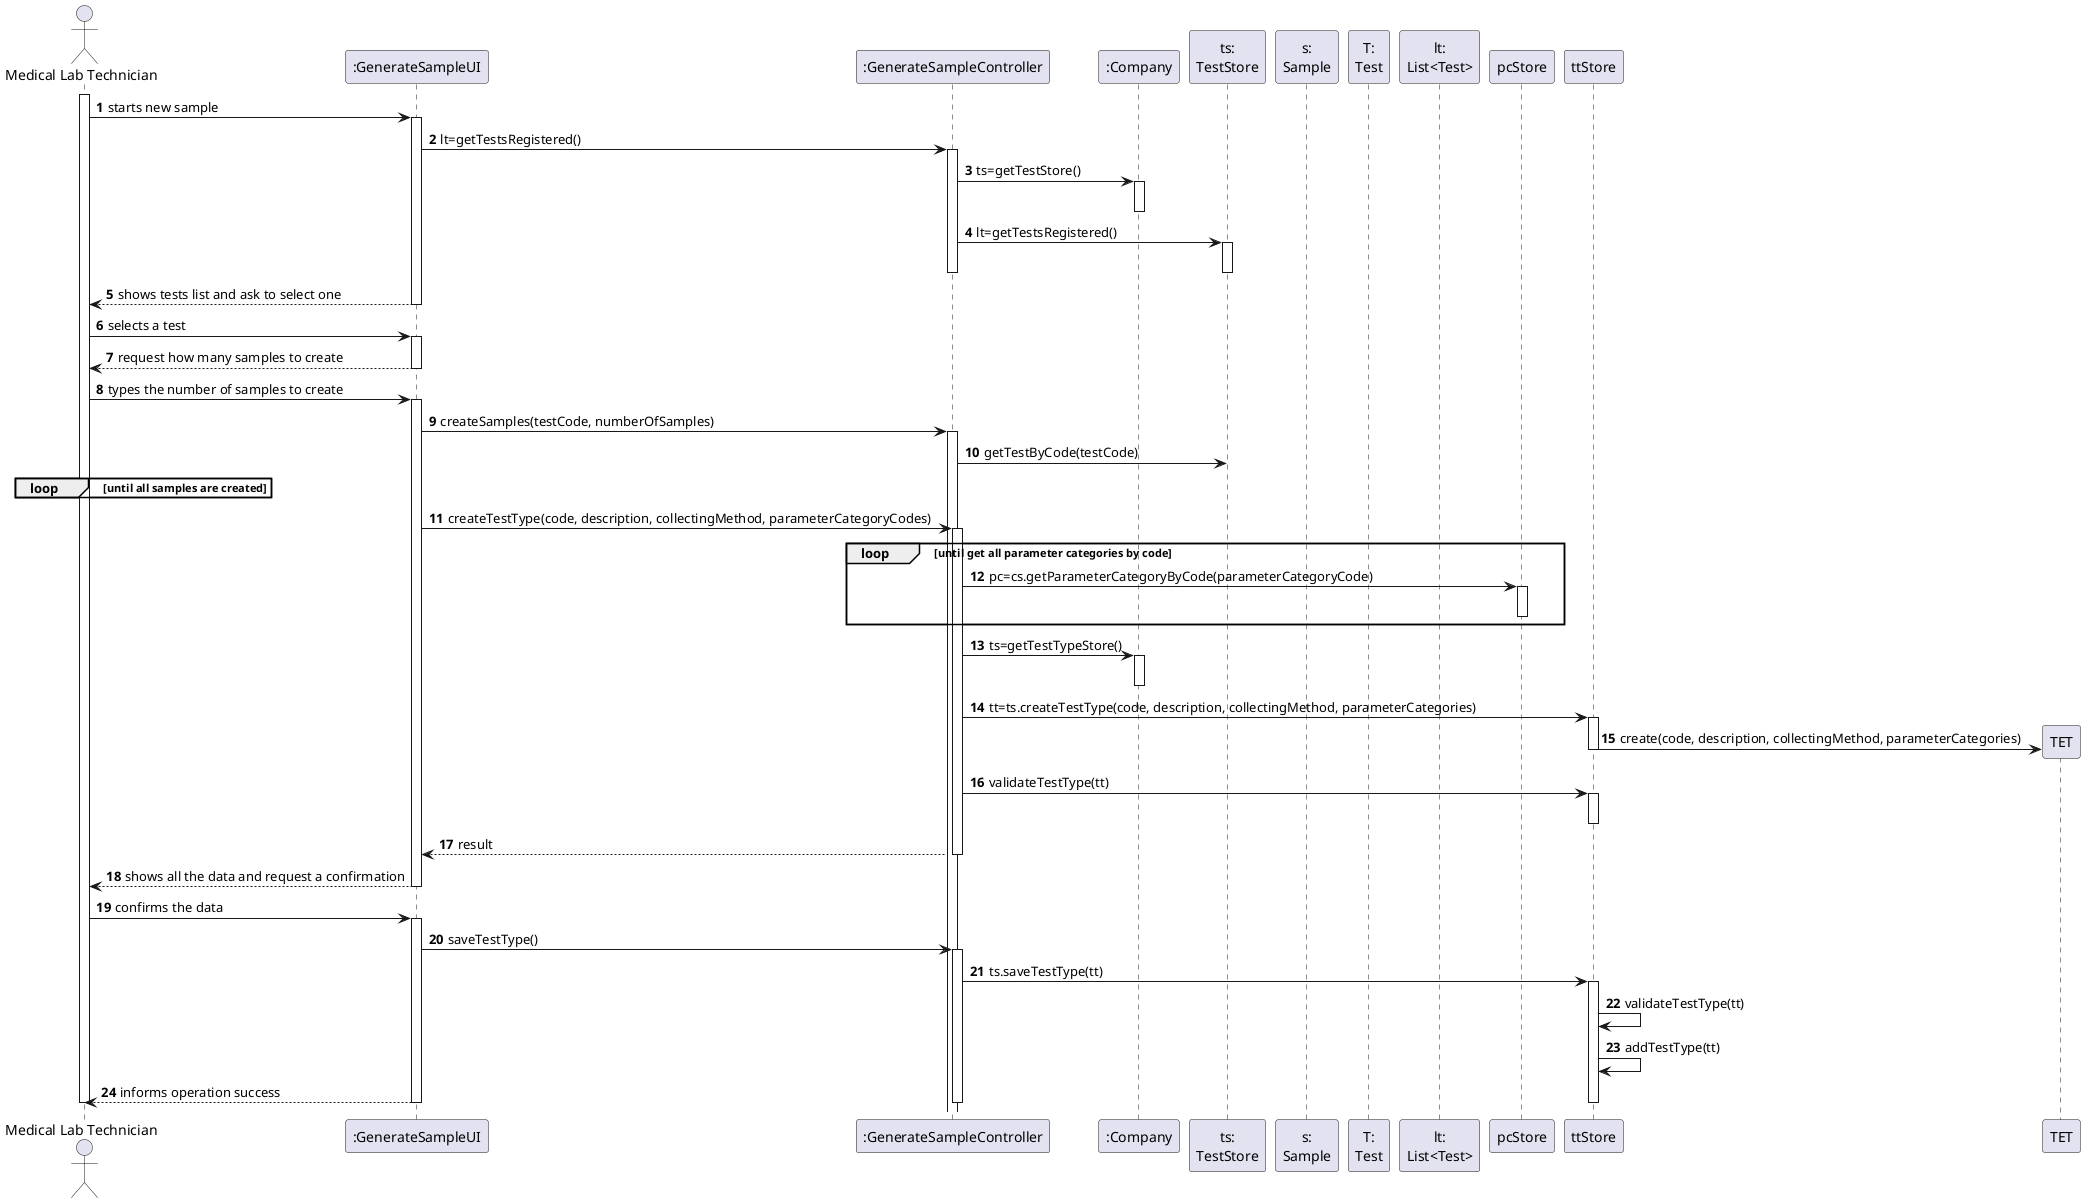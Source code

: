 @startuml
autonumber
actor "Medical Lab Technician" as MEDLT

participant ":GenerateSampleUI" as UI
participant ":GenerateSampleController" as CTRL
participant ":Company" as CMP
participant "ts:\nTestStore" as TS
participant "s:\nSample" as S
participant "T:\nTest" as T
participant "lt:\nList<Test>" as LT

activate MEDLT
MEDLT -> UI : starts new sample
activate UI
UI -> CTRL : lt=getTestsRegistered()
activate CTRL
CTRL -> CMP : ts=getTestStore()
activate CMP	
deactivate CMP
CTRL -> TS : lt=getTestsRegistered()
activate TS
deactivate TS
deactivate CTRL
UI --> MEDLT : shows tests list and ask to select one
deactivate UI

MEDLT -> UI : selects a test
activate UI
UI --> MEDLT : request how many samples to create
deactivate UI

MEDLT -> UI : types the number of samples to create
activate UI
UI -> CTRL : createSamples(testCode, numberOfSamples)
activate CTRL
CTRL -> TS : getTestByCode(testCode)
loop until all samples are created
end
UI -> CTRL : createTestType(code, description, collectingMethod, parameterCategoryCodes)
activate CTRL
loop until get all parameter categories by code
        CTRL -> pcStore : pc=cs.getParameterCategoryByCode(parameterCategoryCode)
        activate pcStore
        deactivate pcStore
end
CTRL -> CMP : ts=getTestTypeStore()
activate CMP
deactivate CMP
CTRL -> ttStore: tt=ts.createTestType(code, description, collectingMethod, parameterCategories)
activate ttStore
ttStore -> TET** : create(code, description, collectingMethod, parameterCategories)
deactivate ttStore
CTRL -> ttStore : validateTestType(tt)
activate ttStore
deactivate ttStore
CTRL -->  UI : result
deactivate ttStore
deactivate CMP
deactivate CTRL
UI --> MEDLT : shows all the data and request a confirmation
deactivate UI

MEDLT -> UI : confirms the data
activate UI
UI -> CTRL : saveTestType()
activate CTRL
CTRL -> ttStore : ts.saveTestType(tt)
activate ttStore
ttStore -> ttStore : validateTestType(tt)
ttStore -> ttStore : addTestType(tt)
UI --> MEDLT : informs operation success
deactivate ttStore
deactivate CTRL
deactivate UI

deactivate MEDLT
@enduml